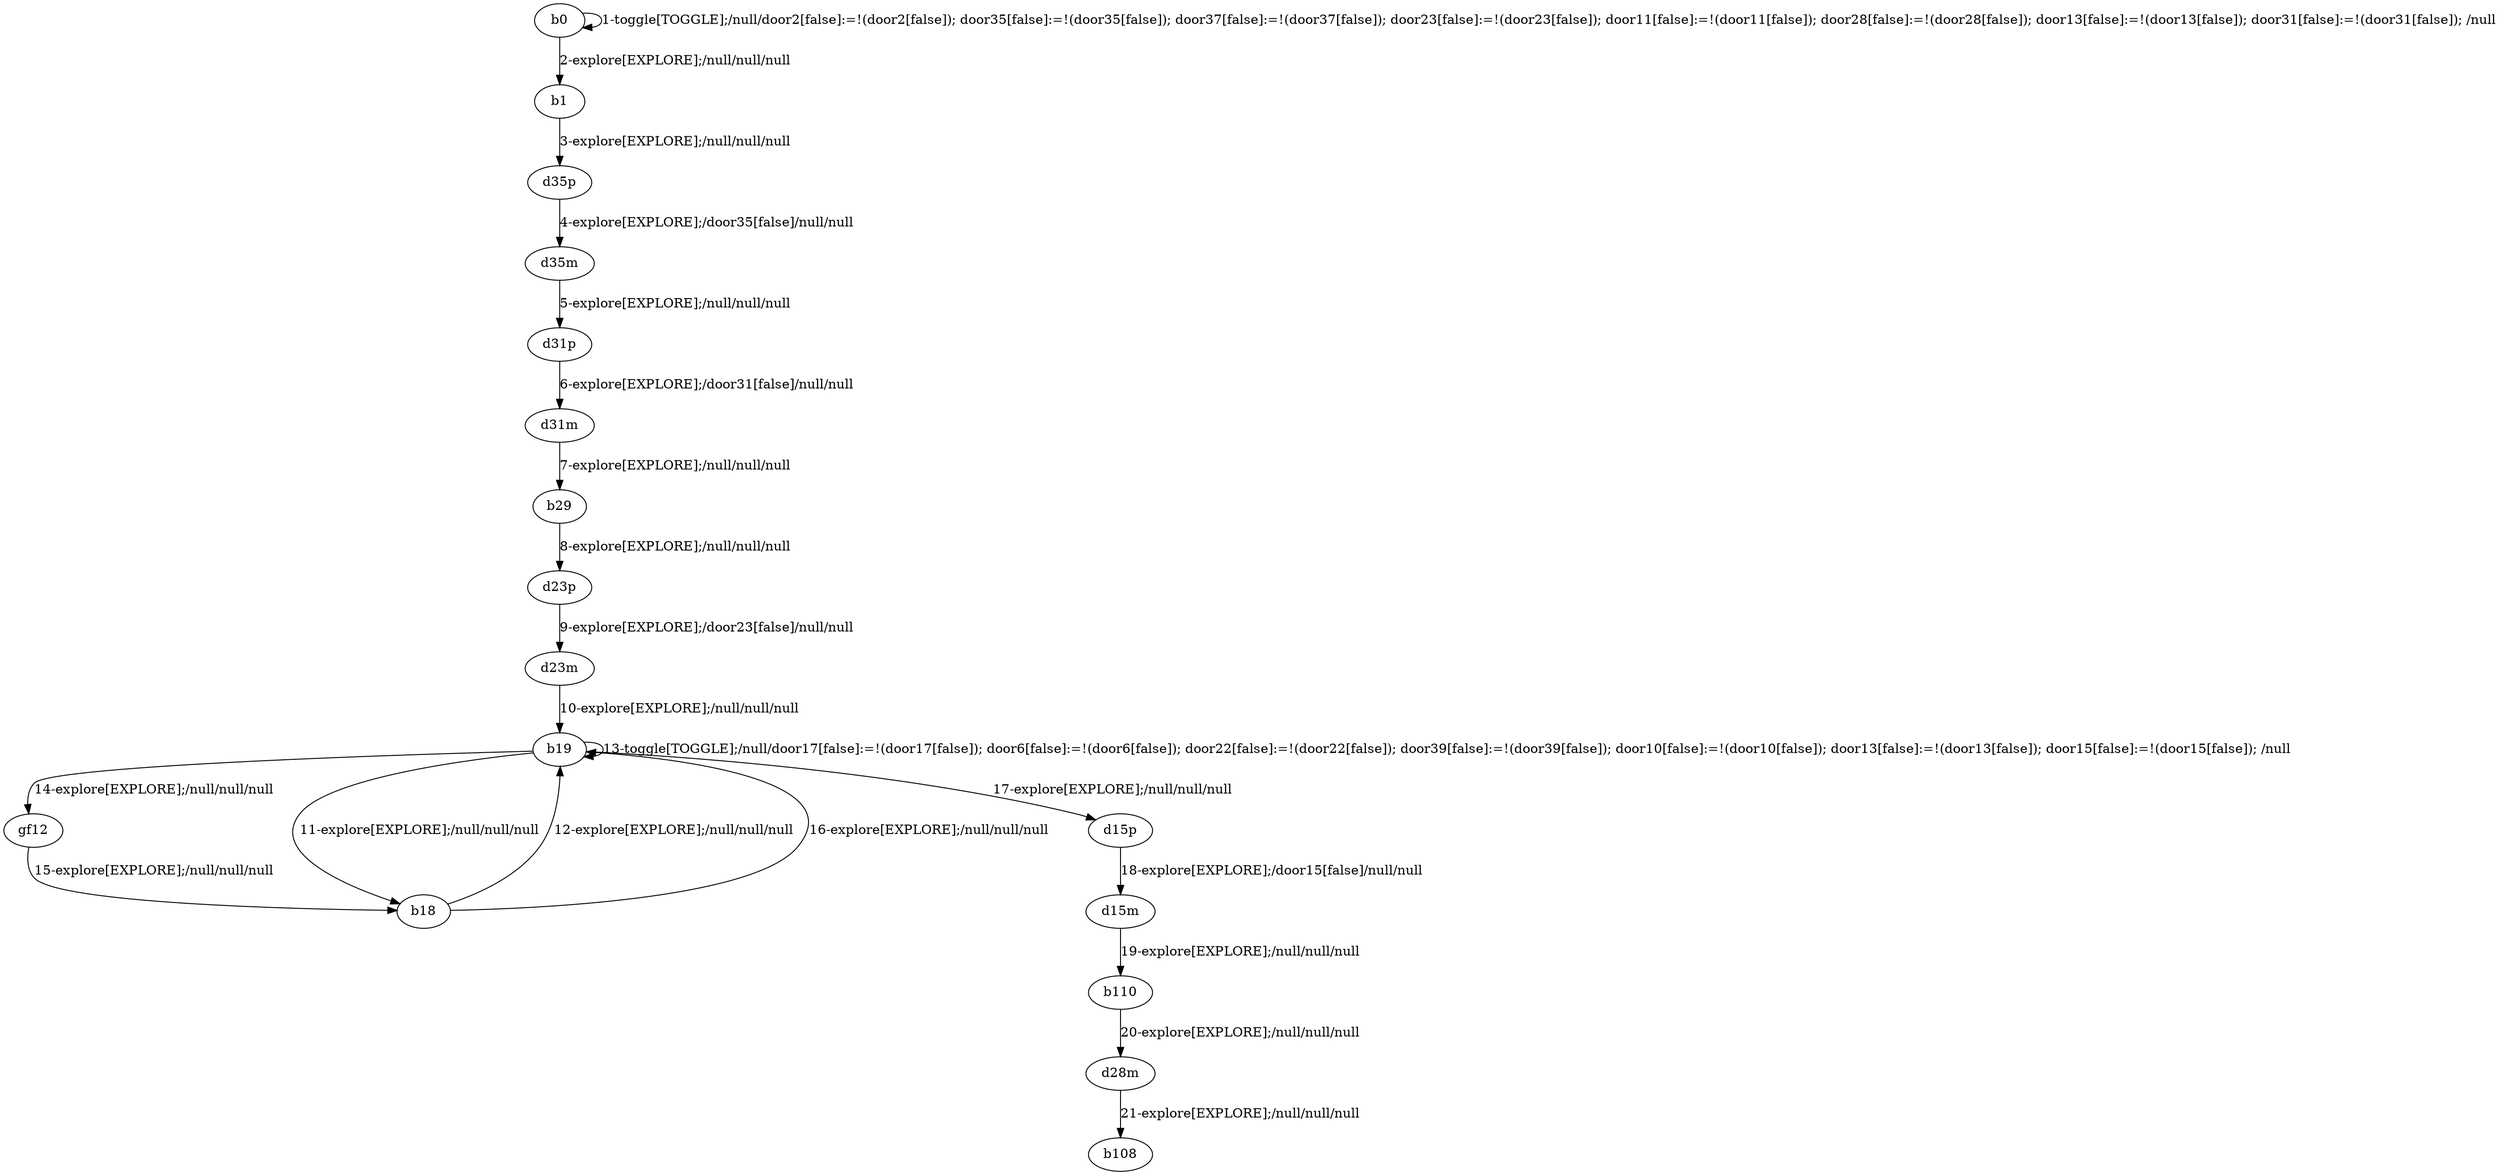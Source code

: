 # Total number of goals covered by this test: 2
# d28m --> b108
# b110 --> d28m

digraph g {
"b0" -> "b0" [label = "1-toggle[TOGGLE];/null/door2[false]:=!(door2[false]); door35[false]:=!(door35[false]); door37[false]:=!(door37[false]); door23[false]:=!(door23[false]); door11[false]:=!(door11[false]); door28[false]:=!(door28[false]); door13[false]:=!(door13[false]); door31[false]:=!(door31[false]); /null"];
"b0" -> "b1" [label = "2-explore[EXPLORE];/null/null/null"];
"b1" -> "d35p" [label = "3-explore[EXPLORE];/null/null/null"];
"d35p" -> "d35m" [label = "4-explore[EXPLORE];/door35[false]/null/null"];
"d35m" -> "d31p" [label = "5-explore[EXPLORE];/null/null/null"];
"d31p" -> "d31m" [label = "6-explore[EXPLORE];/door31[false]/null/null"];
"d31m" -> "b29" [label = "7-explore[EXPLORE];/null/null/null"];
"b29" -> "d23p" [label = "8-explore[EXPLORE];/null/null/null"];
"d23p" -> "d23m" [label = "9-explore[EXPLORE];/door23[false]/null/null"];
"d23m" -> "b19" [label = "10-explore[EXPLORE];/null/null/null"];
"b19" -> "b18" [label = "11-explore[EXPLORE];/null/null/null"];
"b18" -> "b19" [label = "12-explore[EXPLORE];/null/null/null"];
"b19" -> "b19" [label = "13-toggle[TOGGLE];/null/door17[false]:=!(door17[false]); door6[false]:=!(door6[false]); door22[false]:=!(door22[false]); door39[false]:=!(door39[false]); door10[false]:=!(door10[false]); door13[false]:=!(door13[false]); door15[false]:=!(door15[false]); /null"];
"b19" -> "gf12" [label = "14-explore[EXPLORE];/null/null/null"];
"gf12" -> "b18" [label = "15-explore[EXPLORE];/null/null/null"];
"b18" -> "b19" [label = "16-explore[EXPLORE];/null/null/null"];
"b19" -> "d15p" [label = "17-explore[EXPLORE];/null/null/null"];
"d15p" -> "d15m" [label = "18-explore[EXPLORE];/door15[false]/null/null"];
"d15m" -> "b110" [label = "19-explore[EXPLORE];/null/null/null"];
"b110" -> "d28m" [label = "20-explore[EXPLORE];/null/null/null"];
"d28m" -> "b108" [label = "21-explore[EXPLORE];/null/null/null"];
}